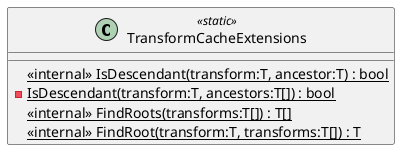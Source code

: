@startuml
class TransformCacheExtensions <<static>> {
    <<internal>> {static} IsDescendant(transform:T, ancestor:T) : bool
    {static} - IsDescendant(transform:T, ancestors:T[]) : bool
    <<internal>> {static} FindRoots(transforms:T[]) : T[]
    <<internal>> {static} FindRoot(transform:T, transforms:T[]) : T
}
@enduml
